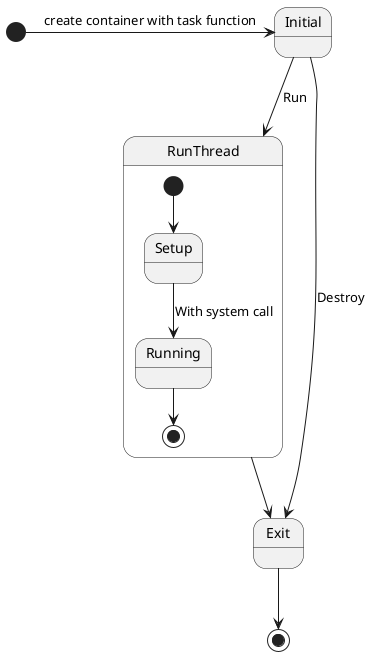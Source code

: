 @startuml thread container state transition diagram


[*] -> Initial : create container with task function


Initial --> RunThread : Run
Initial --> Exit : Destroy

state  RunThread {
    [*] --> Setup

    Setup --> Running : With system call

    Running --> [*]
}

RunThread --> Exit

Exit --> [*]


@enduml